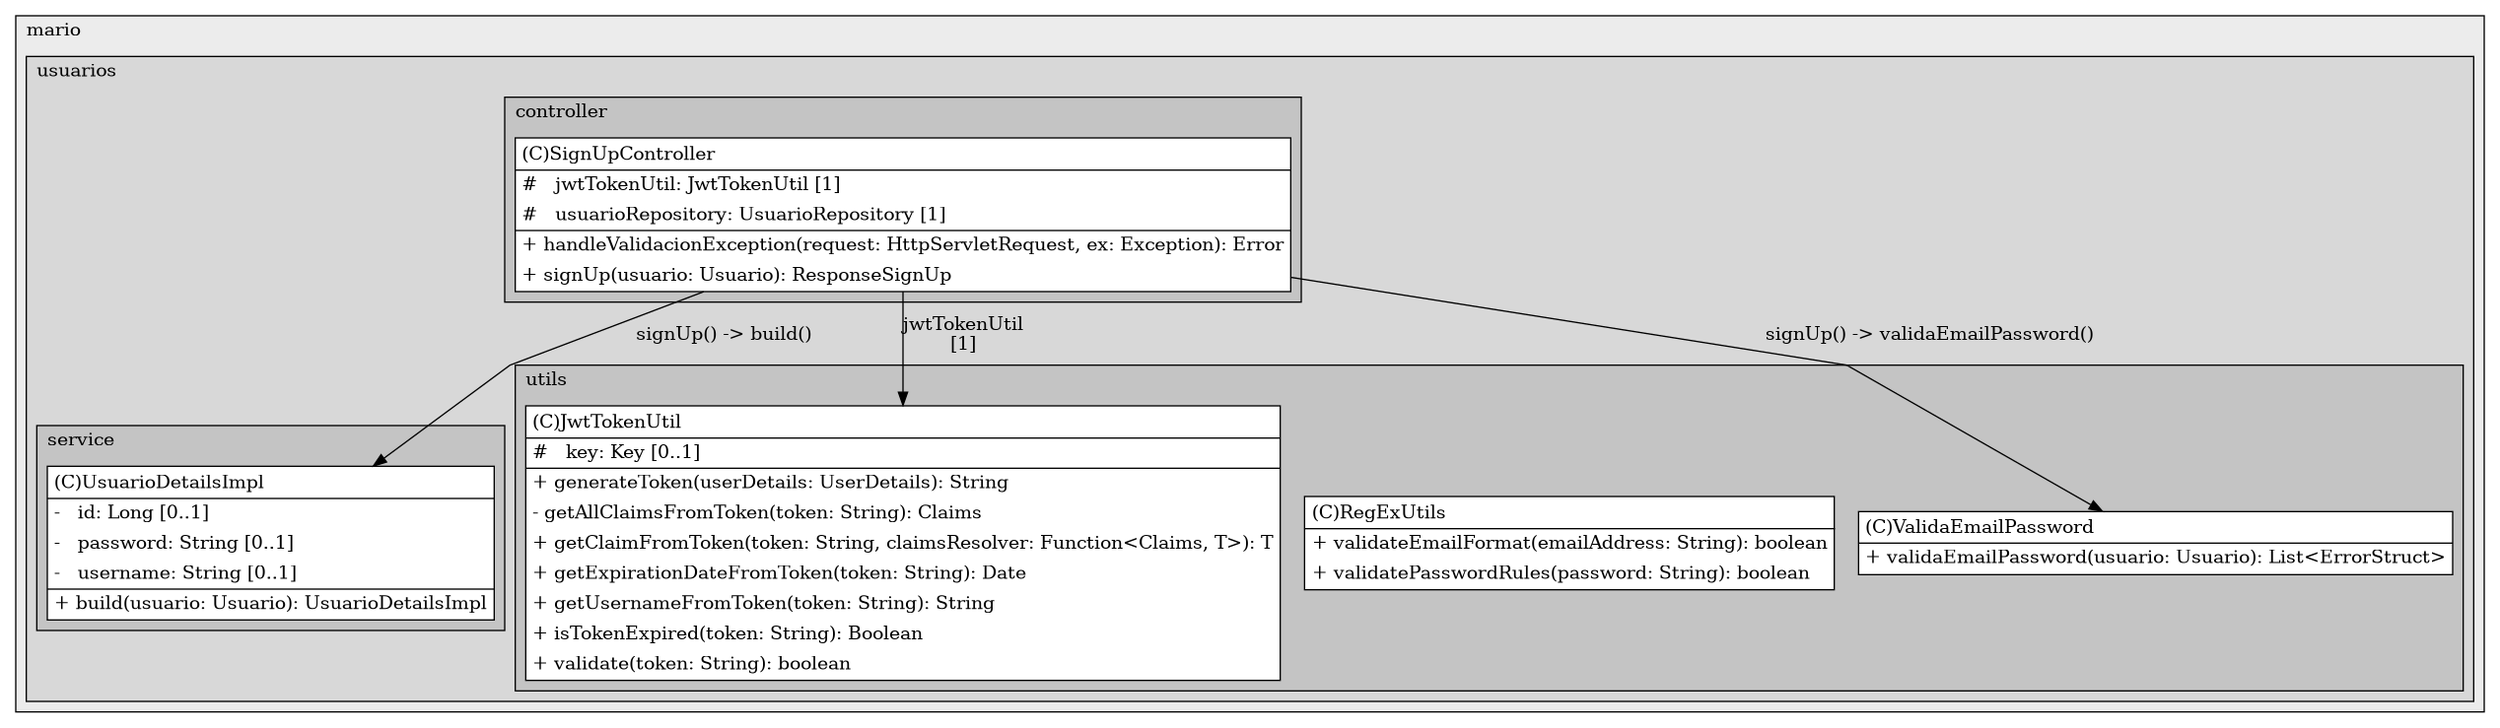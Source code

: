 @startuml

/' diagram meta data start
config=StructureConfiguration;
{
  "projectClassification": {
    "searchMode": "OpenProject", // OpenProject, AllProjects
    "includedProjects": "",
    "pathEndKeywords": "*.impl",
    "isClientPath": "",
    "isClientName": "",
    "isTestPath": "",
    "isTestName": "",
    "isMappingPath": "",
    "isMappingName": "",
    "isDataAccessPath": "",
    "isDataAccessName": "",
    "isDataStructurePath": "",
    "isDataStructureName": "",
    "isInterfaceStructuresPath": "",
    "isInterfaceStructuresName": "",
    "isEntryPointPath": "",
    "isEntryPointName": "",
    "treatFinalFieldsAsMandatory": false
  },
  "graphRestriction": {
    "classPackageExcludeFilter": "",
    "classPackageIncludeFilter": "",
    "classNameExcludeFilter": "",
    "classNameIncludeFilter": "",
    "methodNameExcludeFilter": "",
    "methodNameIncludeFilter": "",
    "removeByInheritance": "", // inheritance/annotation based filtering is done in a second step
    "removeByAnnotation": "",
    "removeByClassPackage": "", // cleanup the graph after inheritance/annotation based filtering is done
    "removeByClassName": "",
    "cutMappings": false,
    "cutEnum": true,
    "cutTests": true,
    "cutClient": true,
    "cutDataAccess": true,
    "cutInterfaceStructures": true,
    "cutDataStructures": true,
    "cutGetterAndSetter": true,
    "cutConstructors": true
  },
  "graphTraversal": {
    "forwardDepth": 6,
    "backwardDepth": 6,
    "classPackageExcludeFilter": "",
    "classPackageIncludeFilter": "",
    "classNameExcludeFilter": "",
    "classNameIncludeFilter": "",
    "methodNameExcludeFilter": "",
    "methodNameIncludeFilter": "",
    "hideMappings": false,
    "hideDataStructures": false,
    "hidePrivateMethods": true,
    "hideInterfaceCalls": true, // indirection: implementation -> interface (is hidden) -> implementation
    "onlyShowApplicationEntryPoints": false, // root node is included
    "useMethodCallsForStructureDiagram": "ForwardOnly" // ForwardOnly, BothDirections, No
  },
  "details": {
    "aggregation": "GroupByClass", // ByClass, GroupByClass, None
    "showClassGenericTypes": true,
    "showMethods": true,
    "showMethodParameterNames": true,
    "showMethodParameterTypes": true,
    "showMethodReturnType": true,
    "showPackageLevels": 10,
    "showDetailedClassStructure": true
  },
  "rootClass": "com.mario.usuarios.controller.SignUpController",
  "extensionCallbackMethod": "" // qualified.class.name#methodName - signature: public static String method(String)
}
diagram meta data end '/



digraph g {
    rankdir="TB"
    splines=polyline
    

'nodes 
subgraph cluster_103666436 { 
   	label=mario
	labeljust=l
	fillcolor="#ececec"
	style=filled
   
   subgraph cluster_1532315985 { 
   	label=usuarios
	labeljust=l
	fillcolor="#d8d8d8"
	style=filled
   
   subgraph cluster_2098622070 { 
   	label=service
	labeljust=l
	fillcolor="#c4c4c4"
	style=filled
   
   UsuarioDetailsImpl648435075[
	label=<<TABLE BORDER="1" CELLBORDER="0" CELLPADDING="4" CELLSPACING="0">
<TR><TD ALIGN="LEFT" >(C)UsuarioDetailsImpl</TD></TR>
<HR/>
<TR><TD ALIGN="LEFT" >-   id: Long [0..1]</TD></TR>
<TR><TD ALIGN="LEFT" >-   password: String [0..1]</TD></TR>
<TR><TD ALIGN="LEFT" >-   username: String [0..1]</TD></TR>
<HR/>
<TR><TD ALIGN="LEFT" >+ build(usuario: Usuario): UsuarioDetailsImpl</TD></TR>
</TABLE>>
	style=filled
	margin=0
	shape=plaintext
	fillcolor="#FFFFFF"
];
} 

subgraph cluster_573446203 { 
   	label=controller
	labeljust=l
	fillcolor="#c4c4c4"
	style=filled
   
   SignUpController1128708622[
	label=<<TABLE BORDER="1" CELLBORDER="0" CELLPADDING="4" CELLSPACING="0">
<TR><TD ALIGN="LEFT" >(C)SignUpController</TD></TR>
<HR/>
<TR><TD ALIGN="LEFT" >#   jwtTokenUtil: JwtTokenUtil [1]</TD></TR>
<TR><TD ALIGN="LEFT" >#   usuarioRepository: UsuarioRepository [1]</TD></TR>
<HR/>
<TR><TD ALIGN="LEFT" >+ handleValidacionException(request: HttpServletRequest, ex: Exception): Error</TD></TR>
<TR><TD ALIGN="LEFT" >+ signUp(usuario: Usuario): ResponseSignUp</TD></TR>
</TABLE>>
	style=filled
	margin=0
	shape=plaintext
	fillcolor="#FFFFFF"
];
} 

subgraph cluster_701674674 { 
   	label=utils
	labeljust=l
	fillcolor="#c4c4c4"
	style=filled
   
   JwtTokenUtil1415248639[
	label=<<TABLE BORDER="1" CELLBORDER="0" CELLPADDING="4" CELLSPACING="0">
<TR><TD ALIGN="LEFT" >(C)JwtTokenUtil</TD></TR>
<HR/>
<TR><TD ALIGN="LEFT" >#   key: Key [0..1]</TD></TR>
<HR/>
<TR><TD ALIGN="LEFT" >+ generateToken(userDetails: UserDetails): String</TD></TR>
<TR><TD ALIGN="LEFT" >- getAllClaimsFromToken(token: String): Claims</TD></TR>
<TR><TD ALIGN="LEFT" >+ getClaimFromToken(token: String, claimsResolver: Function&lt;Claims, T&gt;): T</TD></TR>
<TR><TD ALIGN="LEFT" >+ getExpirationDateFromToken(token: String): Date</TD></TR>
<TR><TD ALIGN="LEFT" >+ getUsernameFromToken(token: String): String</TD></TR>
<TR><TD ALIGN="LEFT" >+ isTokenExpired(token: String): Boolean</TD></TR>
<TR><TD ALIGN="LEFT" >+ validate(token: String): boolean</TD></TR>
</TABLE>>
	style=filled
	margin=0
	shape=plaintext
	fillcolor="#FFFFFF"
];

RegExUtils1415248639[
	label=<<TABLE BORDER="1" CELLBORDER="0" CELLPADDING="4" CELLSPACING="0">
<TR><TD ALIGN="LEFT" >(C)RegExUtils</TD></TR>
<HR/>
<TR><TD ALIGN="LEFT" >+ validateEmailFormat(emailAddress: String): boolean</TD></TR>
<TR><TD ALIGN="LEFT" >+ validatePasswordRules(password: String): boolean</TD></TR>
</TABLE>>
	style=filled
	margin=0
	shape=plaintext
	fillcolor="#FFFFFF"
];

ValidaEmailPassword1415248639[
	label=<<TABLE BORDER="1" CELLBORDER="0" CELLPADDING="4" CELLSPACING="0">
<TR><TD ALIGN="LEFT" >(C)ValidaEmailPassword</TD></TR>
<HR/>
<TR><TD ALIGN="LEFT" >+ validaEmailPassword(usuario: Usuario): List&lt;ErrorStruct&gt;</TD></TR>
</TABLE>>
	style=filled
	margin=0
	shape=plaintext
	fillcolor="#FFFFFF"
];
} 
} 
} 

'edges    
SignUpController1128708622 -> JwtTokenUtil1415248639[label="jwtTokenUtil
[1]"];
SignUpController1128708622 -> UsuarioDetailsImpl648435075[label="signUp() -> build()"];
SignUpController1128708622 -> ValidaEmailPassword1415248639[label="signUp() -> validaEmailPassword()"];
    
}
@enduml